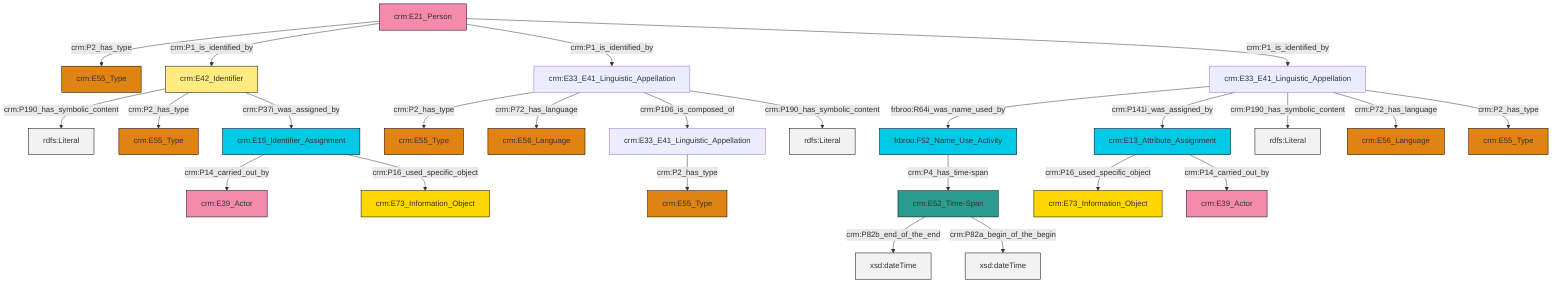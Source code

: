 graph TD
classDef Literal fill:#f2f2f2,stroke:#000000;
classDef CRM_Entity fill:#FFFFFF,stroke:#000000;
classDef Temporal_Entity fill:#00C9E6, stroke:#000000;
classDef Type fill:#E18312, stroke:#000000;
classDef Time-Span fill:#2C9C91, stroke:#000000;
classDef Appellation fill:#FFEB7F, stroke:#000000;
classDef Place fill:#008836, stroke:#000000;
classDef Persistent_Item fill:#B266B2, stroke:#000000;
classDef Conceptual_Object fill:#FFD700, stroke:#000000;
classDef Physical_Thing fill:#D2B48C, stroke:#000000;
classDef Actor fill:#f58aad, stroke:#000000;
classDef PC_Classes fill:#4ce600, stroke:#000000;
classDef Multi fill:#cccccc,stroke:#000000;

0["crm:E13_Attribute_Assignment"]:::Temporal_Entity -->|crm:P16_used_specific_object| 1["crm:E73_Information_Object"]:::Conceptual_Object
3["crm:E33_E41_Linguistic_Appellation"]:::Default -->|crm:P2_has_type| 4["crm:E55_Type"]:::Type
5["crm:E42_Identifier"]:::Appellation -->|crm:P190_has_symbolic_content| 6[rdfs:Literal]:::Literal
11["crm:E15_Identifier_Assignment"]:::Temporal_Entity -->|crm:P14_carried_out_by| 12["crm:E39_Actor"]:::Actor
5["crm:E42_Identifier"]:::Appellation -->|crm:P2_has_type| 13["crm:E55_Type"]:::Type
18["crm:E33_E41_Linguistic_Appellation"]:::Default -->|frbroo:R64i_was_name_used_by| 19["frbroo:F52_Name_Use_Activity"]:::Temporal_Entity
20["crm:E52_Time-Span"]:::Time-Span -->|crm:P82b_end_of_the_end| 21[xsd:dateTime]:::Literal
24["crm:E21_Person"]:::Actor -->|crm:P2_has_type| 25["crm:E55_Type"]:::Type
5["crm:E42_Identifier"]:::Appellation -->|crm:P37i_was_assigned_by| 11["crm:E15_Identifier_Assignment"]:::Temporal_Entity
18["crm:E33_E41_Linguistic_Appellation"]:::Default -->|crm:P141i_was_assigned_by| 0["crm:E13_Attribute_Assignment"]:::Temporal_Entity
18["crm:E33_E41_Linguistic_Appellation"]:::Default -->|crm:P190_has_symbolic_content| 35[rdfs:Literal]:::Literal
18["crm:E33_E41_Linguistic_Appellation"]:::Default -->|crm:P72_has_language| 22["crm:E56_Language"]:::Type
3["crm:E33_E41_Linguistic_Appellation"]:::Default -->|crm:P72_has_language| 16["crm:E56_Language"]:::Type
3["crm:E33_E41_Linguistic_Appellation"]:::Default -->|crm:P106_is_composed_of| 14["crm:E33_E41_Linguistic_Appellation"]:::Default
18["crm:E33_E41_Linguistic_Appellation"]:::Default -->|crm:P2_has_type| 31["crm:E55_Type"]:::Type
3["crm:E33_E41_Linguistic_Appellation"]:::Default -->|crm:P190_has_symbolic_content| 40[rdfs:Literal]:::Literal
24["crm:E21_Person"]:::Actor -->|crm:P1_is_identified_by| 5["crm:E42_Identifier"]:::Appellation
20["crm:E52_Time-Span"]:::Time-Span -->|crm:P82a_begin_of_the_begin| 41[xsd:dateTime]:::Literal
14["crm:E33_E41_Linguistic_Appellation"]:::Default -->|crm:P2_has_type| 36["crm:E55_Type"]:::Type
24["crm:E21_Person"]:::Actor -->|crm:P1_is_identified_by| 3["crm:E33_E41_Linguistic_Appellation"]:::Default
0["crm:E13_Attribute_Assignment"]:::Temporal_Entity -->|crm:P14_carried_out_by| 26["crm:E39_Actor"]:::Actor
11["crm:E15_Identifier_Assignment"]:::Temporal_Entity -->|crm:P16_used_specific_object| 9["crm:E73_Information_Object"]:::Conceptual_Object
19["frbroo:F52_Name_Use_Activity"]:::Temporal_Entity -->|crm:P4_has_time-span| 20["crm:E52_Time-Span"]:::Time-Span
24["crm:E21_Person"]:::Actor -->|crm:P1_is_identified_by| 18["crm:E33_E41_Linguistic_Appellation"]:::Default